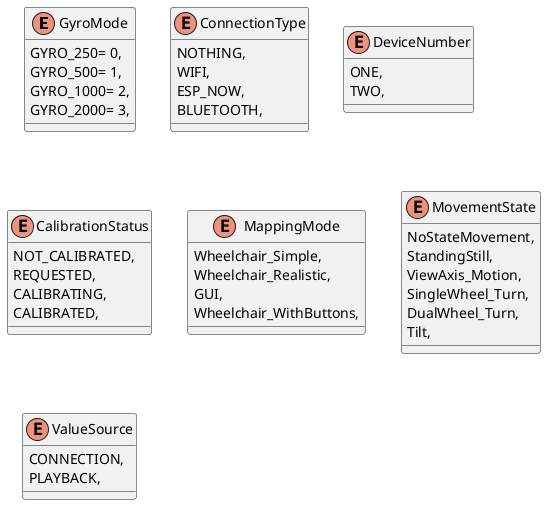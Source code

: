 @startuml
enum GyroMode {
    GYRO_250= 0,
    GYRO_500= 1,
    GYRO_1000= 2,
    GYRO_2000= 3,
}
enum ConnectionType {
    NOTHING,
    WIFI,
    ESP_NOW,
    BLUETOOTH,
}
enum DeviceNumber {
    ONE,
    TWO,
}
enum CalibrationStatus {
    NOT_CALIBRATED,
    REQUESTED,
    CALIBRATING,
    CALIBRATED,
}
enum MappingMode {
    Wheelchair_Simple,
    Wheelchair_Realistic,
    GUI,
    Wheelchair_WithButtons,
}
enum MovementState {
    NoStateMovement,
    StandingStill,
    ViewAxis_Motion,
    SingleWheel_Turn,
    DualWheel_Turn,
    Tilt,
}
enum ValueSource {
    CONNECTION,
    PLAYBACK,
}
@enduml
